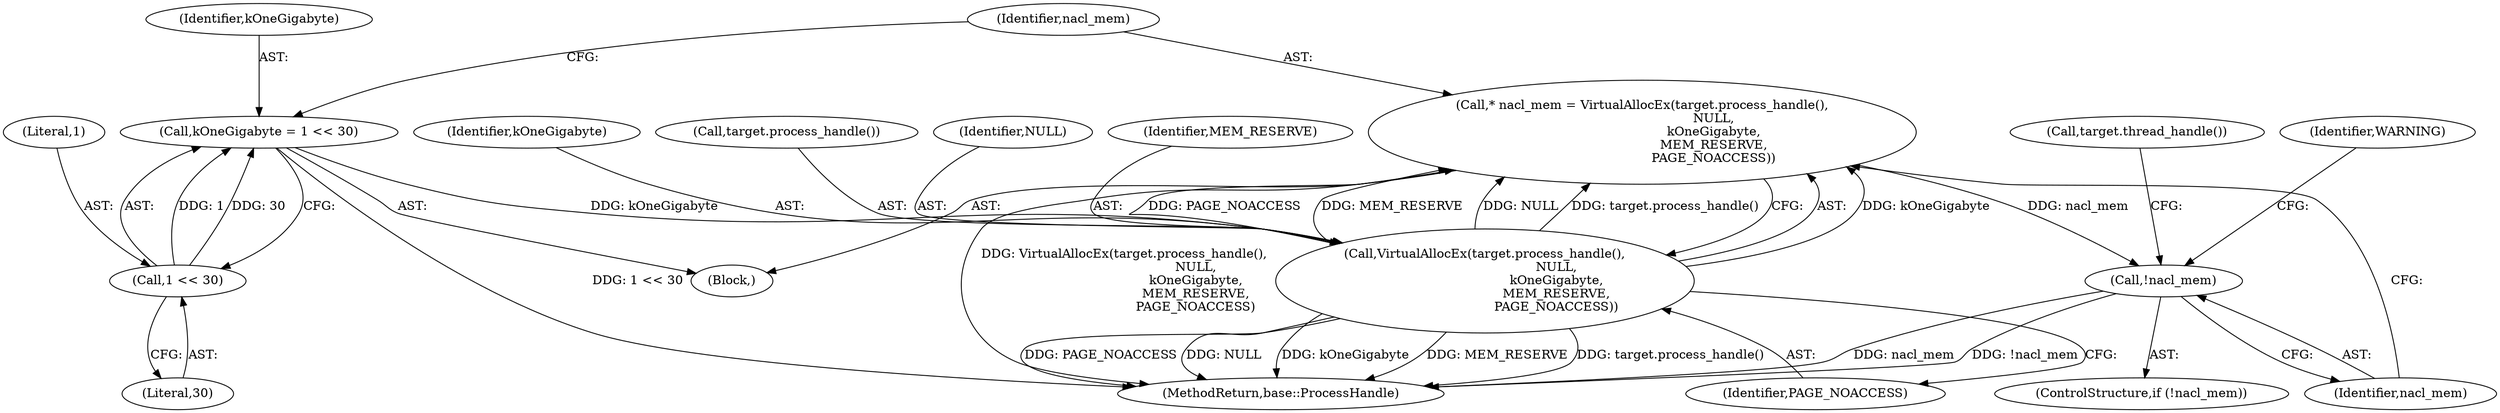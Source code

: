 digraph "0_Chrome_cd0bd79d6ebdb72183e6f0833673464cc10b3600_30@pointer" {
"1000475" [label="(Call,* nacl_mem = VirtualAllocEx(target.process_handle(),\n                                    NULL,\n                                    kOneGigabyte,\n                                    MEM_RESERVE,\n                                    PAGE_NOACCESS))"];
"1000477" [label="(Call,VirtualAllocEx(target.process_handle(),\n                                    NULL,\n                                    kOneGigabyte,\n                                    MEM_RESERVE,\n                                    PAGE_NOACCESS))"];
"1000469" [label="(Call,kOneGigabyte = 1 << 30)"];
"1000471" [label="(Call,1 << 30)"];
"1000484" [label="(Call,!nacl_mem)"];
"1000475" [label="(Call,* nacl_mem = VirtualAllocEx(target.process_handle(),\n                                    NULL,\n                                    kOneGigabyte,\n                                    MEM_RESERVE,\n                                    PAGE_NOACCESS))"];
"1000470" [label="(Identifier,kOneGigabyte)"];
"1000482" [label="(Identifier,PAGE_NOACCESS)"];
"1000481" [label="(Identifier,MEM_RESERVE)"];
"1000469" [label="(Call,kOneGigabyte = 1 << 30)"];
"1000499" [label="(MethodReturn,base::ProcessHandle)"];
"1000479" [label="(Identifier,NULL)"];
"1000471" [label="(Call,1 << 30)"];
"1000483" [label="(ControlStructure,if (!nacl_mem))"];
"1000480" [label="(Identifier,kOneGigabyte)"];
"1000485" [label="(Identifier,nacl_mem)"];
"1000473" [label="(Literal,30)"];
"1000472" [label="(Literal,1)"];
"1000478" [label="(Call,target.process_handle())"];
"1000467" [label="(Block,)"];
"1000492" [label="(Call,target.thread_handle())"];
"1000477" [label="(Call,VirtualAllocEx(target.process_handle(),\n                                    NULL,\n                                    kOneGigabyte,\n                                    MEM_RESERVE,\n                                    PAGE_NOACCESS))"];
"1000489" [label="(Identifier,WARNING)"];
"1000484" [label="(Call,!nacl_mem)"];
"1000476" [label="(Identifier,nacl_mem)"];
"1000475" -> "1000467"  [label="AST: "];
"1000475" -> "1000477"  [label="CFG: "];
"1000476" -> "1000475"  [label="AST: "];
"1000477" -> "1000475"  [label="AST: "];
"1000485" -> "1000475"  [label="CFG: "];
"1000475" -> "1000499"  [label="DDG: VirtualAllocEx(target.process_handle(),\n                                    NULL,\n                                    kOneGigabyte,\n                                    MEM_RESERVE,\n                                    PAGE_NOACCESS)"];
"1000477" -> "1000475"  [label="DDG: kOneGigabyte"];
"1000477" -> "1000475"  [label="DDG: PAGE_NOACCESS"];
"1000477" -> "1000475"  [label="DDG: MEM_RESERVE"];
"1000477" -> "1000475"  [label="DDG: NULL"];
"1000477" -> "1000475"  [label="DDG: target.process_handle()"];
"1000475" -> "1000484"  [label="DDG: nacl_mem"];
"1000477" -> "1000482"  [label="CFG: "];
"1000478" -> "1000477"  [label="AST: "];
"1000479" -> "1000477"  [label="AST: "];
"1000480" -> "1000477"  [label="AST: "];
"1000481" -> "1000477"  [label="AST: "];
"1000482" -> "1000477"  [label="AST: "];
"1000477" -> "1000499"  [label="DDG: NULL"];
"1000477" -> "1000499"  [label="DDG: kOneGigabyte"];
"1000477" -> "1000499"  [label="DDG: MEM_RESERVE"];
"1000477" -> "1000499"  [label="DDG: target.process_handle()"];
"1000477" -> "1000499"  [label="DDG: PAGE_NOACCESS"];
"1000469" -> "1000477"  [label="DDG: kOneGigabyte"];
"1000469" -> "1000467"  [label="AST: "];
"1000469" -> "1000471"  [label="CFG: "];
"1000470" -> "1000469"  [label="AST: "];
"1000471" -> "1000469"  [label="AST: "];
"1000476" -> "1000469"  [label="CFG: "];
"1000469" -> "1000499"  [label="DDG: 1 << 30"];
"1000471" -> "1000469"  [label="DDG: 1"];
"1000471" -> "1000469"  [label="DDG: 30"];
"1000471" -> "1000473"  [label="CFG: "];
"1000472" -> "1000471"  [label="AST: "];
"1000473" -> "1000471"  [label="AST: "];
"1000484" -> "1000483"  [label="AST: "];
"1000484" -> "1000485"  [label="CFG: "];
"1000485" -> "1000484"  [label="AST: "];
"1000489" -> "1000484"  [label="CFG: "];
"1000492" -> "1000484"  [label="CFG: "];
"1000484" -> "1000499"  [label="DDG: nacl_mem"];
"1000484" -> "1000499"  [label="DDG: !nacl_mem"];
}
